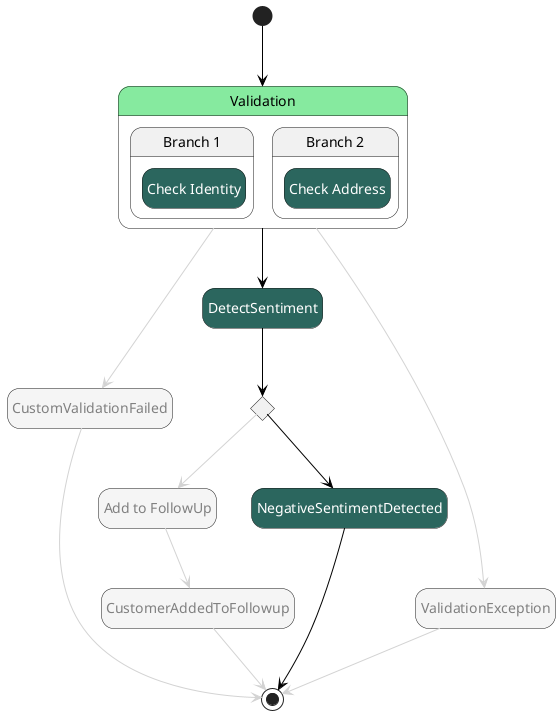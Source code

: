 @startuml
hide empty description
skinparam ArrowColor #black
skinparam state {

    BackgroundColor<<Choice>> #whitesmoke
    FontColor<<Choice>> automatic

    BackgroundColor<<aslParallel>> #whitesmoke

    BackgroundColor<<aslTask>> #lightblue
    FontColor<<aslTask>> automatic
    BackgroundColor<<Compensate>> #orange
    FontColor<<CustomStyle0>> automatic
    BackgroundColor<<CustomStyle0>> #2b665e
    FontColor<<CustomStyle1>> automatic
    BackgroundColor<<CustomStyle1>> #2b665e
    FontColor<<CustomStyle2>> automatic
    BackgroundColor<<CustomStyle2>> #2b665e
    FontColor<<CustomStyle3>> automatic
    BackgroundColor<<CustomStyle3>> #86ea9f
    FontColor<<CustomStyle4>> automatic
    BackgroundColor<<CustomStyle4>> #2b665e
    FontColor<<CustomStyle5>> automatic
    BackgroundColor<<CustomStyle5>> #86ea9f
    FontColor<<CustomStyle6>> gray
    BackgroundColor<<CustomStyle6>> #whitesmoke
}
state "Add to FollowUp" as state7<<CustomStyle6>>
state "CustomValidationFailed" as state6<<CustomStyle6>>
state "CustomerAddedToFollowup" as state8<<CustomStyle6>>
state "DetectSentiment" as state2<<CustomStyle2>>
state "Is Positive \nSentiment?" as state4<<Choice>>
state "NegativeSentimentDetected" as state5<<CustomStyle4>>
state "Validation" as state1<<CustomStyle5>> {
state "Branch 1" as state1_1 {
state "Check Identity" as state9<<CustomStyle1>>
}
state "Branch 2" as state1_2 {
state "Check Address" as state10<<CustomStyle0>>
}
}
state "ValidationException" as state3<<CustomStyle6>>
[*] --> state1
state1 --> state2
state1 -[#lightgray]-> state6
state1 -[#lightgray]-> state3
state2 --> state4
state3 -[#lightgray]-> [*]
state4 -[#lightgray]-> state7
state4 --> state5
state5 --> [*]
state6 -[#lightgray]-> [*]
state7 -[#lightgray]-> state8
state8 -[#lightgray]-> [*]
@enduml
